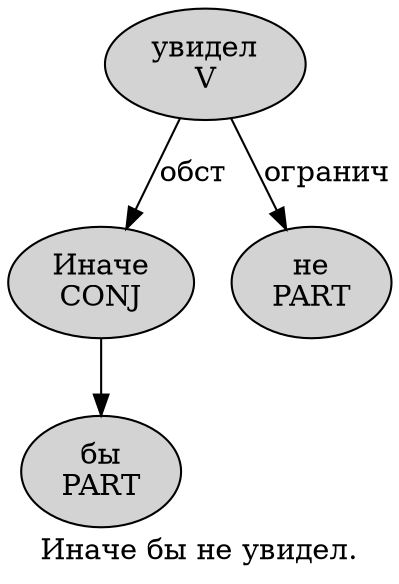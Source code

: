 digraph SENTENCE_3254 {
	graph [label="Иначе бы не увидел."]
	node [style=filled]
		0 [label="Иначе
CONJ" color="" fillcolor=lightgray penwidth=1 shape=ellipse]
		1 [label="бы
PART" color="" fillcolor=lightgray penwidth=1 shape=ellipse]
		2 [label="не
PART" color="" fillcolor=lightgray penwidth=1 shape=ellipse]
		3 [label="увидел
V" color="" fillcolor=lightgray penwidth=1 shape=ellipse]
			3 -> 0 [label="обст"]
			3 -> 2 [label="огранич"]
			0 -> 1
}